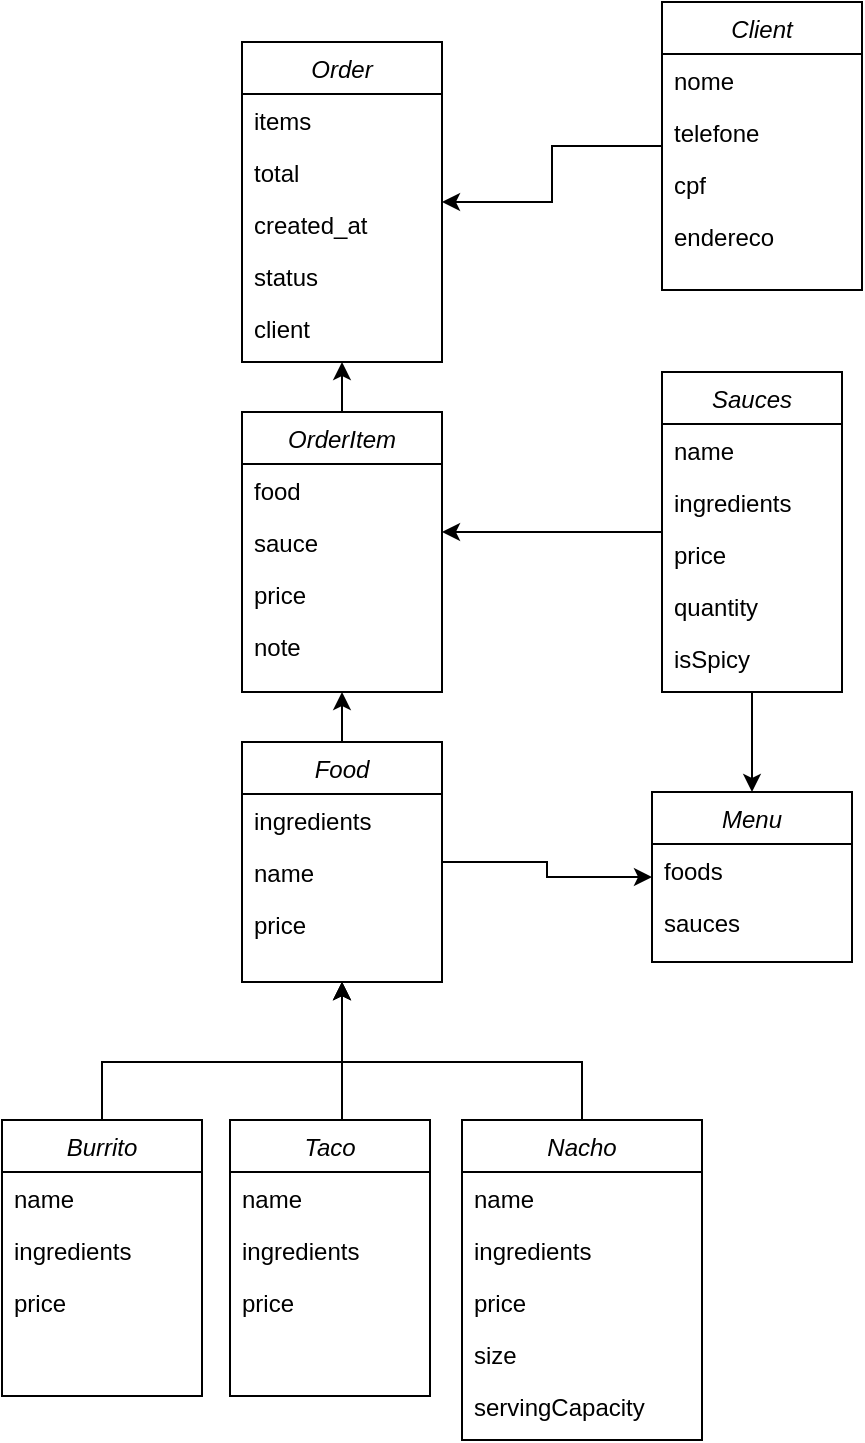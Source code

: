 <mxfile version="21.3.8" type="device">
  <diagram id="C5RBs43oDa-KdzZeNtuy" name="Page-1">
    <mxGraphModel dx="1395" dy="632" grid="1" gridSize="10" guides="1" tooltips="1" connect="1" arrows="1" fold="1" page="1" pageScale="1" pageWidth="827" pageHeight="1169" math="0" shadow="0">
      <root>
        <mxCell id="WIyWlLk6GJQsqaUBKTNV-0" />
        <mxCell id="WIyWlLk6GJQsqaUBKTNV-1" parent="WIyWlLk6GJQsqaUBKTNV-0" />
        <mxCell id="0I3qsg0Ha3ZCSfRr8cA--64" style="edgeStyle=orthogonalEdgeStyle;rounded=0;orthogonalLoop=1;jettySize=auto;html=1;" parent="WIyWlLk6GJQsqaUBKTNV-1" source="0I3qsg0Ha3ZCSfRr8cA--6" target="0I3qsg0Ha3ZCSfRr8cA--58" edge="1">
          <mxGeometry relative="1" as="geometry">
            <Array as="points">
              <mxPoint x="595" y="730" />
            </Array>
          </mxGeometry>
        </mxCell>
        <mxCell id="osclPZG7CTdRH2gxLN_U-0" style="edgeStyle=orthogonalEdgeStyle;rounded=0;orthogonalLoop=1;jettySize=auto;html=1;" edge="1" parent="WIyWlLk6GJQsqaUBKTNV-1" source="0I3qsg0Ha3ZCSfRr8cA--6" target="0I3qsg0Ha3ZCSfRr8cA--45">
          <mxGeometry relative="1" as="geometry" />
        </mxCell>
        <mxCell id="0I3qsg0Ha3ZCSfRr8cA--6" value="Sauces" style="swimlane;fontStyle=2;align=center;verticalAlign=top;childLayout=stackLayout;horizontal=1;startSize=26;horizontalStack=0;resizeParent=1;resizeLast=0;collapsible=1;marginBottom=0;rounded=0;shadow=0;strokeWidth=1;" parent="WIyWlLk6GJQsqaUBKTNV-1" vertex="1">
          <mxGeometry x="580" y="635" width="90" height="160" as="geometry">
            <mxRectangle x="220" y="120" width="160" height="26" as="alternateBounds" />
          </mxGeometry>
        </mxCell>
        <mxCell id="0I3qsg0Ha3ZCSfRr8cA--7" value="name" style="text;align=left;verticalAlign=top;spacingLeft=4;spacingRight=4;overflow=hidden;rotatable=0;points=[[0,0.5],[1,0.5]];portConstraint=eastwest;" parent="0I3qsg0Ha3ZCSfRr8cA--6" vertex="1">
          <mxGeometry y="26" width="90" height="26" as="geometry" />
        </mxCell>
        <mxCell id="0I3qsg0Ha3ZCSfRr8cA--8" value="ingredients" style="text;align=left;verticalAlign=top;spacingLeft=4;spacingRight=4;overflow=hidden;rotatable=0;points=[[0,0.5],[1,0.5]];portConstraint=eastwest;rounded=0;shadow=0;html=0;" parent="0I3qsg0Ha3ZCSfRr8cA--6" vertex="1">
          <mxGeometry y="52" width="90" height="26" as="geometry" />
        </mxCell>
        <mxCell id="0I3qsg0Ha3ZCSfRr8cA--9" value="price" style="text;align=left;verticalAlign=top;spacingLeft=4;spacingRight=4;overflow=hidden;rotatable=0;points=[[0,0.5],[1,0.5]];portConstraint=eastwest;rounded=0;shadow=0;html=0;" parent="0I3qsg0Ha3ZCSfRr8cA--6" vertex="1">
          <mxGeometry y="78" width="90" height="26" as="geometry" />
        </mxCell>
        <mxCell id="0I3qsg0Ha3ZCSfRr8cA--18" value="quantity" style="text;align=left;verticalAlign=top;spacingLeft=4;spacingRight=4;overflow=hidden;rotatable=0;points=[[0,0.5],[1,0.5]];portConstraint=eastwest;rounded=0;shadow=0;html=0;" parent="0I3qsg0Ha3ZCSfRr8cA--6" vertex="1">
          <mxGeometry y="104" width="90" height="26" as="geometry" />
        </mxCell>
        <mxCell id="0I3qsg0Ha3ZCSfRr8cA--20" value="isSpicy" style="text;align=left;verticalAlign=top;spacingLeft=4;spacingRight=4;overflow=hidden;rotatable=0;points=[[0,0.5],[1,0.5]];portConstraint=eastwest;rounded=0;shadow=0;html=0;" parent="0I3qsg0Ha3ZCSfRr8cA--6" vertex="1">
          <mxGeometry y="130" width="90" height="26" as="geometry" />
        </mxCell>
        <mxCell id="0I3qsg0Ha3ZCSfRr8cA--51" style="edgeStyle=orthogonalEdgeStyle;rounded=0;orthogonalLoop=1;jettySize=auto;html=1;" parent="WIyWlLk6GJQsqaUBKTNV-1" source="0I3qsg0Ha3ZCSfRr8cA--12" target="0I3qsg0Ha3ZCSfRr8cA--45" edge="1">
          <mxGeometry relative="1" as="geometry" />
        </mxCell>
        <mxCell id="0I3qsg0Ha3ZCSfRr8cA--63" style="edgeStyle=orthogonalEdgeStyle;rounded=0;orthogonalLoop=1;jettySize=auto;html=1;" parent="WIyWlLk6GJQsqaUBKTNV-1" source="0I3qsg0Ha3ZCSfRr8cA--12" target="0I3qsg0Ha3ZCSfRr8cA--58" edge="1">
          <mxGeometry relative="1" as="geometry" />
        </mxCell>
        <mxCell id="0I3qsg0Ha3ZCSfRr8cA--12" value="Food" style="swimlane;fontStyle=2;align=center;verticalAlign=top;childLayout=stackLayout;horizontal=1;startSize=26;horizontalStack=0;resizeParent=1;resizeLast=0;collapsible=1;marginBottom=0;rounded=0;shadow=0;strokeWidth=1;" parent="WIyWlLk6GJQsqaUBKTNV-1" vertex="1">
          <mxGeometry x="370" y="820" width="100" height="120" as="geometry">
            <mxRectangle x="220" y="120" width="160" height="26" as="alternateBounds" />
          </mxGeometry>
        </mxCell>
        <mxCell id="0I3qsg0Ha3ZCSfRr8cA--14" value="ingredients" style="text;align=left;verticalAlign=top;spacingLeft=4;spacingRight=4;overflow=hidden;rotatable=0;points=[[0,0.5],[1,0.5]];portConstraint=eastwest;rounded=0;shadow=0;html=0;" parent="0I3qsg0Ha3ZCSfRr8cA--12" vertex="1">
          <mxGeometry y="26" width="100" height="26" as="geometry" />
        </mxCell>
        <mxCell id="0I3qsg0Ha3ZCSfRr8cA--13" value="name" style="text;align=left;verticalAlign=top;spacingLeft=4;spacingRight=4;overflow=hidden;rotatable=0;points=[[0,0.5],[1,0.5]];portConstraint=eastwest;" parent="0I3qsg0Ha3ZCSfRr8cA--12" vertex="1">
          <mxGeometry y="52" width="100" height="26" as="geometry" />
        </mxCell>
        <mxCell id="0I3qsg0Ha3ZCSfRr8cA--15" value="price" style="text;align=left;verticalAlign=top;spacingLeft=4;spacingRight=4;overflow=hidden;rotatable=0;points=[[0,0.5],[1,0.5]];portConstraint=eastwest;rounded=0;shadow=0;html=0;" parent="0I3qsg0Ha3ZCSfRr8cA--12" vertex="1">
          <mxGeometry y="78" width="100" height="26" as="geometry" />
        </mxCell>
        <mxCell id="0I3qsg0Ha3ZCSfRr8cA--41" style="edgeStyle=orthogonalEdgeStyle;rounded=0;orthogonalLoop=1;jettySize=auto;html=1;exitX=0.5;exitY=0;exitDx=0;exitDy=0;" parent="WIyWlLk6GJQsqaUBKTNV-1" source="0I3qsg0Ha3ZCSfRr8cA--22" target="0I3qsg0Ha3ZCSfRr8cA--12" edge="1">
          <mxGeometry relative="1" as="geometry">
            <Array as="points">
              <mxPoint x="300" y="980" />
              <mxPoint x="420" y="980" />
            </Array>
          </mxGeometry>
        </mxCell>
        <mxCell id="0I3qsg0Ha3ZCSfRr8cA--22" value="Burrito" style="swimlane;fontStyle=2;align=center;verticalAlign=top;childLayout=stackLayout;horizontal=1;startSize=26;horizontalStack=0;resizeParent=1;resizeLast=0;collapsible=1;marginBottom=0;rounded=0;shadow=0;strokeWidth=1;" parent="WIyWlLk6GJQsqaUBKTNV-1" vertex="1">
          <mxGeometry x="250" y="1009" width="100" height="138" as="geometry">
            <mxRectangle x="220" y="120" width="160" height="26" as="alternateBounds" />
          </mxGeometry>
        </mxCell>
        <mxCell id="0I3qsg0Ha3ZCSfRr8cA--23" value="name" style="text;align=left;verticalAlign=top;spacingLeft=4;spacingRight=4;overflow=hidden;rotatable=0;points=[[0,0.5],[1,0.5]];portConstraint=eastwest;" parent="0I3qsg0Ha3ZCSfRr8cA--22" vertex="1">
          <mxGeometry y="26" width="100" height="26" as="geometry" />
        </mxCell>
        <mxCell id="0I3qsg0Ha3ZCSfRr8cA--24" value="ingredients" style="text;align=left;verticalAlign=top;spacingLeft=4;spacingRight=4;overflow=hidden;rotatable=0;points=[[0,0.5],[1,0.5]];portConstraint=eastwest;rounded=0;shadow=0;html=0;" parent="0I3qsg0Ha3ZCSfRr8cA--22" vertex="1">
          <mxGeometry y="52" width="100" height="26" as="geometry" />
        </mxCell>
        <mxCell id="0I3qsg0Ha3ZCSfRr8cA--25" value="price" style="text;align=left;verticalAlign=top;spacingLeft=4;spacingRight=4;overflow=hidden;rotatable=0;points=[[0,0.5],[1,0.5]];portConstraint=eastwest;rounded=0;shadow=0;html=0;" parent="0I3qsg0Ha3ZCSfRr8cA--22" vertex="1">
          <mxGeometry y="78" width="100" height="26" as="geometry" />
        </mxCell>
        <mxCell id="0I3qsg0Ha3ZCSfRr8cA--43" style="edgeStyle=orthogonalEdgeStyle;rounded=0;orthogonalLoop=1;jettySize=auto;html=1;" parent="WIyWlLk6GJQsqaUBKTNV-1" source="0I3qsg0Ha3ZCSfRr8cA--26" target="0I3qsg0Ha3ZCSfRr8cA--12" edge="1">
          <mxGeometry relative="1" as="geometry">
            <mxPoint x="414" y="970" as="targetPoint" />
            <Array as="points">
              <mxPoint x="420" y="1000" />
              <mxPoint x="420" y="1000" />
            </Array>
          </mxGeometry>
        </mxCell>
        <mxCell id="0I3qsg0Ha3ZCSfRr8cA--26" value="Taco" style="swimlane;fontStyle=2;align=center;verticalAlign=top;childLayout=stackLayout;horizontal=1;startSize=26;horizontalStack=0;resizeParent=1;resizeLast=0;collapsible=1;marginBottom=0;rounded=0;shadow=0;strokeWidth=1;" parent="WIyWlLk6GJQsqaUBKTNV-1" vertex="1">
          <mxGeometry x="364" y="1009" width="100" height="138" as="geometry">
            <mxRectangle x="220" y="120" width="160" height="26" as="alternateBounds" />
          </mxGeometry>
        </mxCell>
        <mxCell id="0I3qsg0Ha3ZCSfRr8cA--27" value="name" style="text;align=left;verticalAlign=top;spacingLeft=4;spacingRight=4;overflow=hidden;rotatable=0;points=[[0,0.5],[1,0.5]];portConstraint=eastwest;" parent="0I3qsg0Ha3ZCSfRr8cA--26" vertex="1">
          <mxGeometry y="26" width="100" height="26" as="geometry" />
        </mxCell>
        <mxCell id="0I3qsg0Ha3ZCSfRr8cA--28" value="ingredients" style="text;align=left;verticalAlign=top;spacingLeft=4;spacingRight=4;overflow=hidden;rotatable=0;points=[[0,0.5],[1,0.5]];portConstraint=eastwest;rounded=0;shadow=0;html=0;" parent="0I3qsg0Ha3ZCSfRr8cA--26" vertex="1">
          <mxGeometry y="52" width="100" height="26" as="geometry" />
        </mxCell>
        <mxCell id="0I3qsg0Ha3ZCSfRr8cA--29" value="price" style="text;align=left;verticalAlign=top;spacingLeft=4;spacingRight=4;overflow=hidden;rotatable=0;points=[[0,0.5],[1,0.5]];portConstraint=eastwest;rounded=0;shadow=0;html=0;" parent="0I3qsg0Ha3ZCSfRr8cA--26" vertex="1">
          <mxGeometry y="78" width="100" height="26" as="geometry" />
        </mxCell>
        <mxCell id="0I3qsg0Ha3ZCSfRr8cA--44" style="edgeStyle=orthogonalEdgeStyle;rounded=0;orthogonalLoop=1;jettySize=auto;html=1;exitX=0.5;exitY=0;exitDx=0;exitDy=0;" parent="WIyWlLk6GJQsqaUBKTNV-1" source="0I3qsg0Ha3ZCSfRr8cA--30" target="0I3qsg0Ha3ZCSfRr8cA--12" edge="1">
          <mxGeometry relative="1" as="geometry">
            <Array as="points">
              <mxPoint x="540" y="980" />
              <mxPoint x="420" y="980" />
            </Array>
          </mxGeometry>
        </mxCell>
        <mxCell id="0I3qsg0Ha3ZCSfRr8cA--30" value="Nacho" style="swimlane;fontStyle=2;align=center;verticalAlign=top;childLayout=stackLayout;horizontal=1;startSize=26;horizontalStack=0;resizeParent=1;resizeLast=0;collapsible=1;marginBottom=0;rounded=0;shadow=0;strokeWidth=1;" parent="WIyWlLk6GJQsqaUBKTNV-1" vertex="1">
          <mxGeometry x="480" y="1009" width="120" height="160" as="geometry">
            <mxRectangle x="220" y="120" width="160" height="26" as="alternateBounds" />
          </mxGeometry>
        </mxCell>
        <mxCell id="0I3qsg0Ha3ZCSfRr8cA--31" value="name" style="text;align=left;verticalAlign=top;spacingLeft=4;spacingRight=4;overflow=hidden;rotatable=0;points=[[0,0.5],[1,0.5]];portConstraint=eastwest;" parent="0I3qsg0Ha3ZCSfRr8cA--30" vertex="1">
          <mxGeometry y="26" width="120" height="26" as="geometry" />
        </mxCell>
        <mxCell id="0I3qsg0Ha3ZCSfRr8cA--32" value="ingredients" style="text;align=left;verticalAlign=top;spacingLeft=4;spacingRight=4;overflow=hidden;rotatable=0;points=[[0,0.5],[1,0.5]];portConstraint=eastwest;rounded=0;shadow=0;html=0;" parent="0I3qsg0Ha3ZCSfRr8cA--30" vertex="1">
          <mxGeometry y="52" width="120" height="26" as="geometry" />
        </mxCell>
        <mxCell id="0I3qsg0Ha3ZCSfRr8cA--33" value="price" style="text;align=left;verticalAlign=top;spacingLeft=4;spacingRight=4;overflow=hidden;rotatable=0;points=[[0,0.5],[1,0.5]];portConstraint=eastwest;rounded=0;shadow=0;html=0;" parent="0I3qsg0Ha3ZCSfRr8cA--30" vertex="1">
          <mxGeometry y="78" width="120" height="26" as="geometry" />
        </mxCell>
        <mxCell id="0I3qsg0Ha3ZCSfRr8cA--35" value="size" style="text;align=left;verticalAlign=top;spacingLeft=4;spacingRight=4;overflow=hidden;rotatable=0;points=[[0,0.5],[1,0.5]];portConstraint=eastwest;rounded=0;shadow=0;html=0;" parent="0I3qsg0Ha3ZCSfRr8cA--30" vertex="1">
          <mxGeometry y="104" width="120" height="26" as="geometry" />
        </mxCell>
        <mxCell id="0I3qsg0Ha3ZCSfRr8cA--36" value="servingCapacity" style="text;align=left;verticalAlign=top;spacingLeft=4;spacingRight=4;overflow=hidden;rotatable=0;points=[[0,0.5],[1,0.5]];portConstraint=eastwest;rounded=0;shadow=0;html=0;" parent="0I3qsg0Ha3ZCSfRr8cA--30" vertex="1">
          <mxGeometry y="130" width="120" height="26" as="geometry" />
        </mxCell>
        <mxCell id="0I3qsg0Ha3ZCSfRr8cA--45" value="Menu" style="swimlane;fontStyle=2;align=center;verticalAlign=top;childLayout=stackLayout;horizontal=1;startSize=26;horizontalStack=0;resizeParent=1;resizeLast=0;collapsible=1;marginBottom=0;rounded=0;shadow=0;strokeWidth=1;" parent="WIyWlLk6GJQsqaUBKTNV-1" vertex="1">
          <mxGeometry x="575" y="845" width="100" height="85" as="geometry">
            <mxRectangle x="220" y="120" width="160" height="26" as="alternateBounds" />
          </mxGeometry>
        </mxCell>
        <mxCell id="0I3qsg0Ha3ZCSfRr8cA--46" value="foods" style="text;align=left;verticalAlign=top;spacingLeft=4;spacingRight=4;overflow=hidden;rotatable=0;points=[[0,0.5],[1,0.5]];portConstraint=eastwest;rounded=0;shadow=0;html=0;" parent="0I3qsg0Ha3ZCSfRr8cA--45" vertex="1">
          <mxGeometry y="26" width="100" height="26" as="geometry" />
        </mxCell>
        <mxCell id="osclPZG7CTdRH2gxLN_U-1" value="sauces" style="text;align=left;verticalAlign=top;spacingLeft=4;spacingRight=4;overflow=hidden;rotatable=0;points=[[0,0.5],[1,0.5]];portConstraint=eastwest;rounded=0;shadow=0;html=0;" vertex="1" parent="0I3qsg0Ha3ZCSfRr8cA--45">
          <mxGeometry y="52" width="100" height="26" as="geometry" />
        </mxCell>
        <mxCell id="0I3qsg0Ha3ZCSfRr8cA--52" value="Order" style="swimlane;fontStyle=2;align=center;verticalAlign=top;childLayout=stackLayout;horizontal=1;startSize=26;horizontalStack=0;resizeParent=1;resizeLast=0;collapsible=1;marginBottom=0;rounded=0;shadow=0;strokeWidth=1;" parent="WIyWlLk6GJQsqaUBKTNV-1" vertex="1">
          <mxGeometry x="370" y="470" width="100" height="160" as="geometry">
            <mxRectangle x="220" y="120" width="160" height="26" as="alternateBounds" />
          </mxGeometry>
        </mxCell>
        <mxCell id="0I3qsg0Ha3ZCSfRr8cA--53" value="items" style="text;align=left;verticalAlign=top;spacingLeft=4;spacingRight=4;overflow=hidden;rotatable=0;points=[[0,0.5],[1,0.5]];portConstraint=eastwest;rounded=0;shadow=0;html=0;" parent="0I3qsg0Ha3ZCSfRr8cA--52" vertex="1">
          <mxGeometry y="26" width="100" height="26" as="geometry" />
        </mxCell>
        <mxCell id="0I3qsg0Ha3ZCSfRr8cA--54" value="total" style="text;align=left;verticalAlign=top;spacingLeft=4;spacingRight=4;overflow=hidden;rotatable=0;points=[[0,0.5],[1,0.5]];portConstraint=eastwest;" parent="0I3qsg0Ha3ZCSfRr8cA--52" vertex="1">
          <mxGeometry y="52" width="100" height="26" as="geometry" />
        </mxCell>
        <mxCell id="0I3qsg0Ha3ZCSfRr8cA--56" value="created_at" style="text;align=left;verticalAlign=top;spacingLeft=4;spacingRight=4;overflow=hidden;rotatable=0;points=[[0,0.5],[1,0.5]];portConstraint=eastwest;rounded=0;shadow=0;html=0;" parent="0I3qsg0Ha3ZCSfRr8cA--52" vertex="1">
          <mxGeometry y="78" width="100" height="26" as="geometry" />
        </mxCell>
        <mxCell id="0I3qsg0Ha3ZCSfRr8cA--66" value="status" style="text;align=left;verticalAlign=top;spacingLeft=4;spacingRight=4;overflow=hidden;rotatable=0;points=[[0,0.5],[1,0.5]];portConstraint=eastwest;rounded=0;shadow=0;html=0;" parent="0I3qsg0Ha3ZCSfRr8cA--52" vertex="1">
          <mxGeometry y="104" width="100" height="26" as="geometry" />
        </mxCell>
        <mxCell id="osclPZG7CTdRH2gxLN_U-8" value="client" style="text;align=left;verticalAlign=top;spacingLeft=4;spacingRight=4;overflow=hidden;rotatable=0;points=[[0,0.5],[1,0.5]];portConstraint=eastwest;rounded=0;shadow=0;html=0;" vertex="1" parent="0I3qsg0Ha3ZCSfRr8cA--52">
          <mxGeometry y="130" width="100" height="26" as="geometry" />
        </mxCell>
        <mxCell id="0I3qsg0Ha3ZCSfRr8cA--65" style="edgeStyle=orthogonalEdgeStyle;rounded=0;orthogonalLoop=1;jettySize=auto;html=1;" parent="WIyWlLk6GJQsqaUBKTNV-1" source="0I3qsg0Ha3ZCSfRr8cA--58" target="0I3qsg0Ha3ZCSfRr8cA--52" edge="1">
          <mxGeometry relative="1" as="geometry" />
        </mxCell>
        <mxCell id="0I3qsg0Ha3ZCSfRr8cA--58" value="OrderItem" style="swimlane;fontStyle=2;align=center;verticalAlign=top;childLayout=stackLayout;horizontal=1;startSize=26;horizontalStack=0;resizeParent=1;resizeLast=0;collapsible=1;marginBottom=0;rounded=0;shadow=0;strokeWidth=1;" parent="WIyWlLk6GJQsqaUBKTNV-1" vertex="1">
          <mxGeometry x="370" y="655" width="100" height="140" as="geometry">
            <mxRectangle x="220" y="120" width="160" height="26" as="alternateBounds" />
          </mxGeometry>
        </mxCell>
        <mxCell id="0I3qsg0Ha3ZCSfRr8cA--59" value="food" style="text;align=left;verticalAlign=top;spacingLeft=4;spacingRight=4;overflow=hidden;rotatable=0;points=[[0,0.5],[1,0.5]];portConstraint=eastwest;rounded=0;shadow=0;html=0;" parent="0I3qsg0Ha3ZCSfRr8cA--58" vertex="1">
          <mxGeometry y="26" width="100" height="26" as="geometry" />
        </mxCell>
        <mxCell id="0I3qsg0Ha3ZCSfRr8cA--60" value="sauce" style="text;align=left;verticalAlign=top;spacingLeft=4;spacingRight=4;overflow=hidden;rotatable=0;points=[[0,0.5],[1,0.5]];portConstraint=eastwest;" parent="0I3qsg0Ha3ZCSfRr8cA--58" vertex="1">
          <mxGeometry y="52" width="100" height="26" as="geometry" />
        </mxCell>
        <mxCell id="0I3qsg0Ha3ZCSfRr8cA--61" value="price" style="text;align=left;verticalAlign=top;spacingLeft=4;spacingRight=4;overflow=hidden;rotatable=0;points=[[0,0.5],[1,0.5]];portConstraint=eastwest;rounded=0;shadow=0;html=0;" parent="0I3qsg0Ha3ZCSfRr8cA--58" vertex="1">
          <mxGeometry y="78" width="100" height="26" as="geometry" />
        </mxCell>
        <mxCell id="0I3qsg0Ha3ZCSfRr8cA--62" value="note" style="text;align=left;verticalAlign=top;spacingLeft=4;spacingRight=4;overflow=hidden;rotatable=0;points=[[0,0.5],[1,0.5]];portConstraint=eastwest;rounded=0;shadow=0;html=0;" parent="0I3qsg0Ha3ZCSfRr8cA--58" vertex="1">
          <mxGeometry y="104" width="100" height="26" as="geometry" />
        </mxCell>
        <mxCell id="osclPZG7CTdRH2gxLN_U-9" style="edgeStyle=orthogonalEdgeStyle;rounded=0;orthogonalLoop=1;jettySize=auto;html=1;" edge="1" parent="WIyWlLk6GJQsqaUBKTNV-1" source="osclPZG7CTdRH2gxLN_U-2" target="0I3qsg0Ha3ZCSfRr8cA--52">
          <mxGeometry relative="1" as="geometry" />
        </mxCell>
        <mxCell id="osclPZG7CTdRH2gxLN_U-2" value="Client" style="swimlane;fontStyle=2;align=center;verticalAlign=top;childLayout=stackLayout;horizontal=1;startSize=26;horizontalStack=0;resizeParent=1;resizeLast=0;collapsible=1;marginBottom=0;rounded=0;shadow=0;strokeWidth=1;" vertex="1" parent="WIyWlLk6GJQsqaUBKTNV-1">
          <mxGeometry x="580" y="450" width="100" height="144" as="geometry">
            <mxRectangle x="220" y="120" width="160" height="26" as="alternateBounds" />
          </mxGeometry>
        </mxCell>
        <mxCell id="osclPZG7CTdRH2gxLN_U-3" value="nome" style="text;align=left;verticalAlign=top;spacingLeft=4;spacingRight=4;overflow=hidden;rotatable=0;points=[[0,0.5],[1,0.5]];portConstraint=eastwest;rounded=0;shadow=0;html=0;" vertex="1" parent="osclPZG7CTdRH2gxLN_U-2">
          <mxGeometry y="26" width="100" height="26" as="geometry" />
        </mxCell>
        <mxCell id="osclPZG7CTdRH2gxLN_U-4" value="telefone" style="text;align=left;verticalAlign=top;spacingLeft=4;spacingRight=4;overflow=hidden;rotatable=0;points=[[0,0.5],[1,0.5]];portConstraint=eastwest;" vertex="1" parent="osclPZG7CTdRH2gxLN_U-2">
          <mxGeometry y="52" width="100" height="26" as="geometry" />
        </mxCell>
        <mxCell id="osclPZG7CTdRH2gxLN_U-5" value="cpf" style="text;align=left;verticalAlign=top;spacingLeft=4;spacingRight=4;overflow=hidden;rotatable=0;points=[[0,0.5],[1,0.5]];portConstraint=eastwest;rounded=0;shadow=0;html=0;" vertex="1" parent="osclPZG7CTdRH2gxLN_U-2">
          <mxGeometry y="78" width="100" height="26" as="geometry" />
        </mxCell>
        <mxCell id="osclPZG7CTdRH2gxLN_U-7" value="endereco" style="text;align=left;verticalAlign=top;spacingLeft=4;spacingRight=4;overflow=hidden;rotatable=0;points=[[0,0.5],[1,0.5]];portConstraint=eastwest;rounded=0;shadow=0;html=0;" vertex="1" parent="osclPZG7CTdRH2gxLN_U-2">
          <mxGeometry y="104" width="100" height="26" as="geometry" />
        </mxCell>
      </root>
    </mxGraphModel>
  </diagram>
</mxfile>
